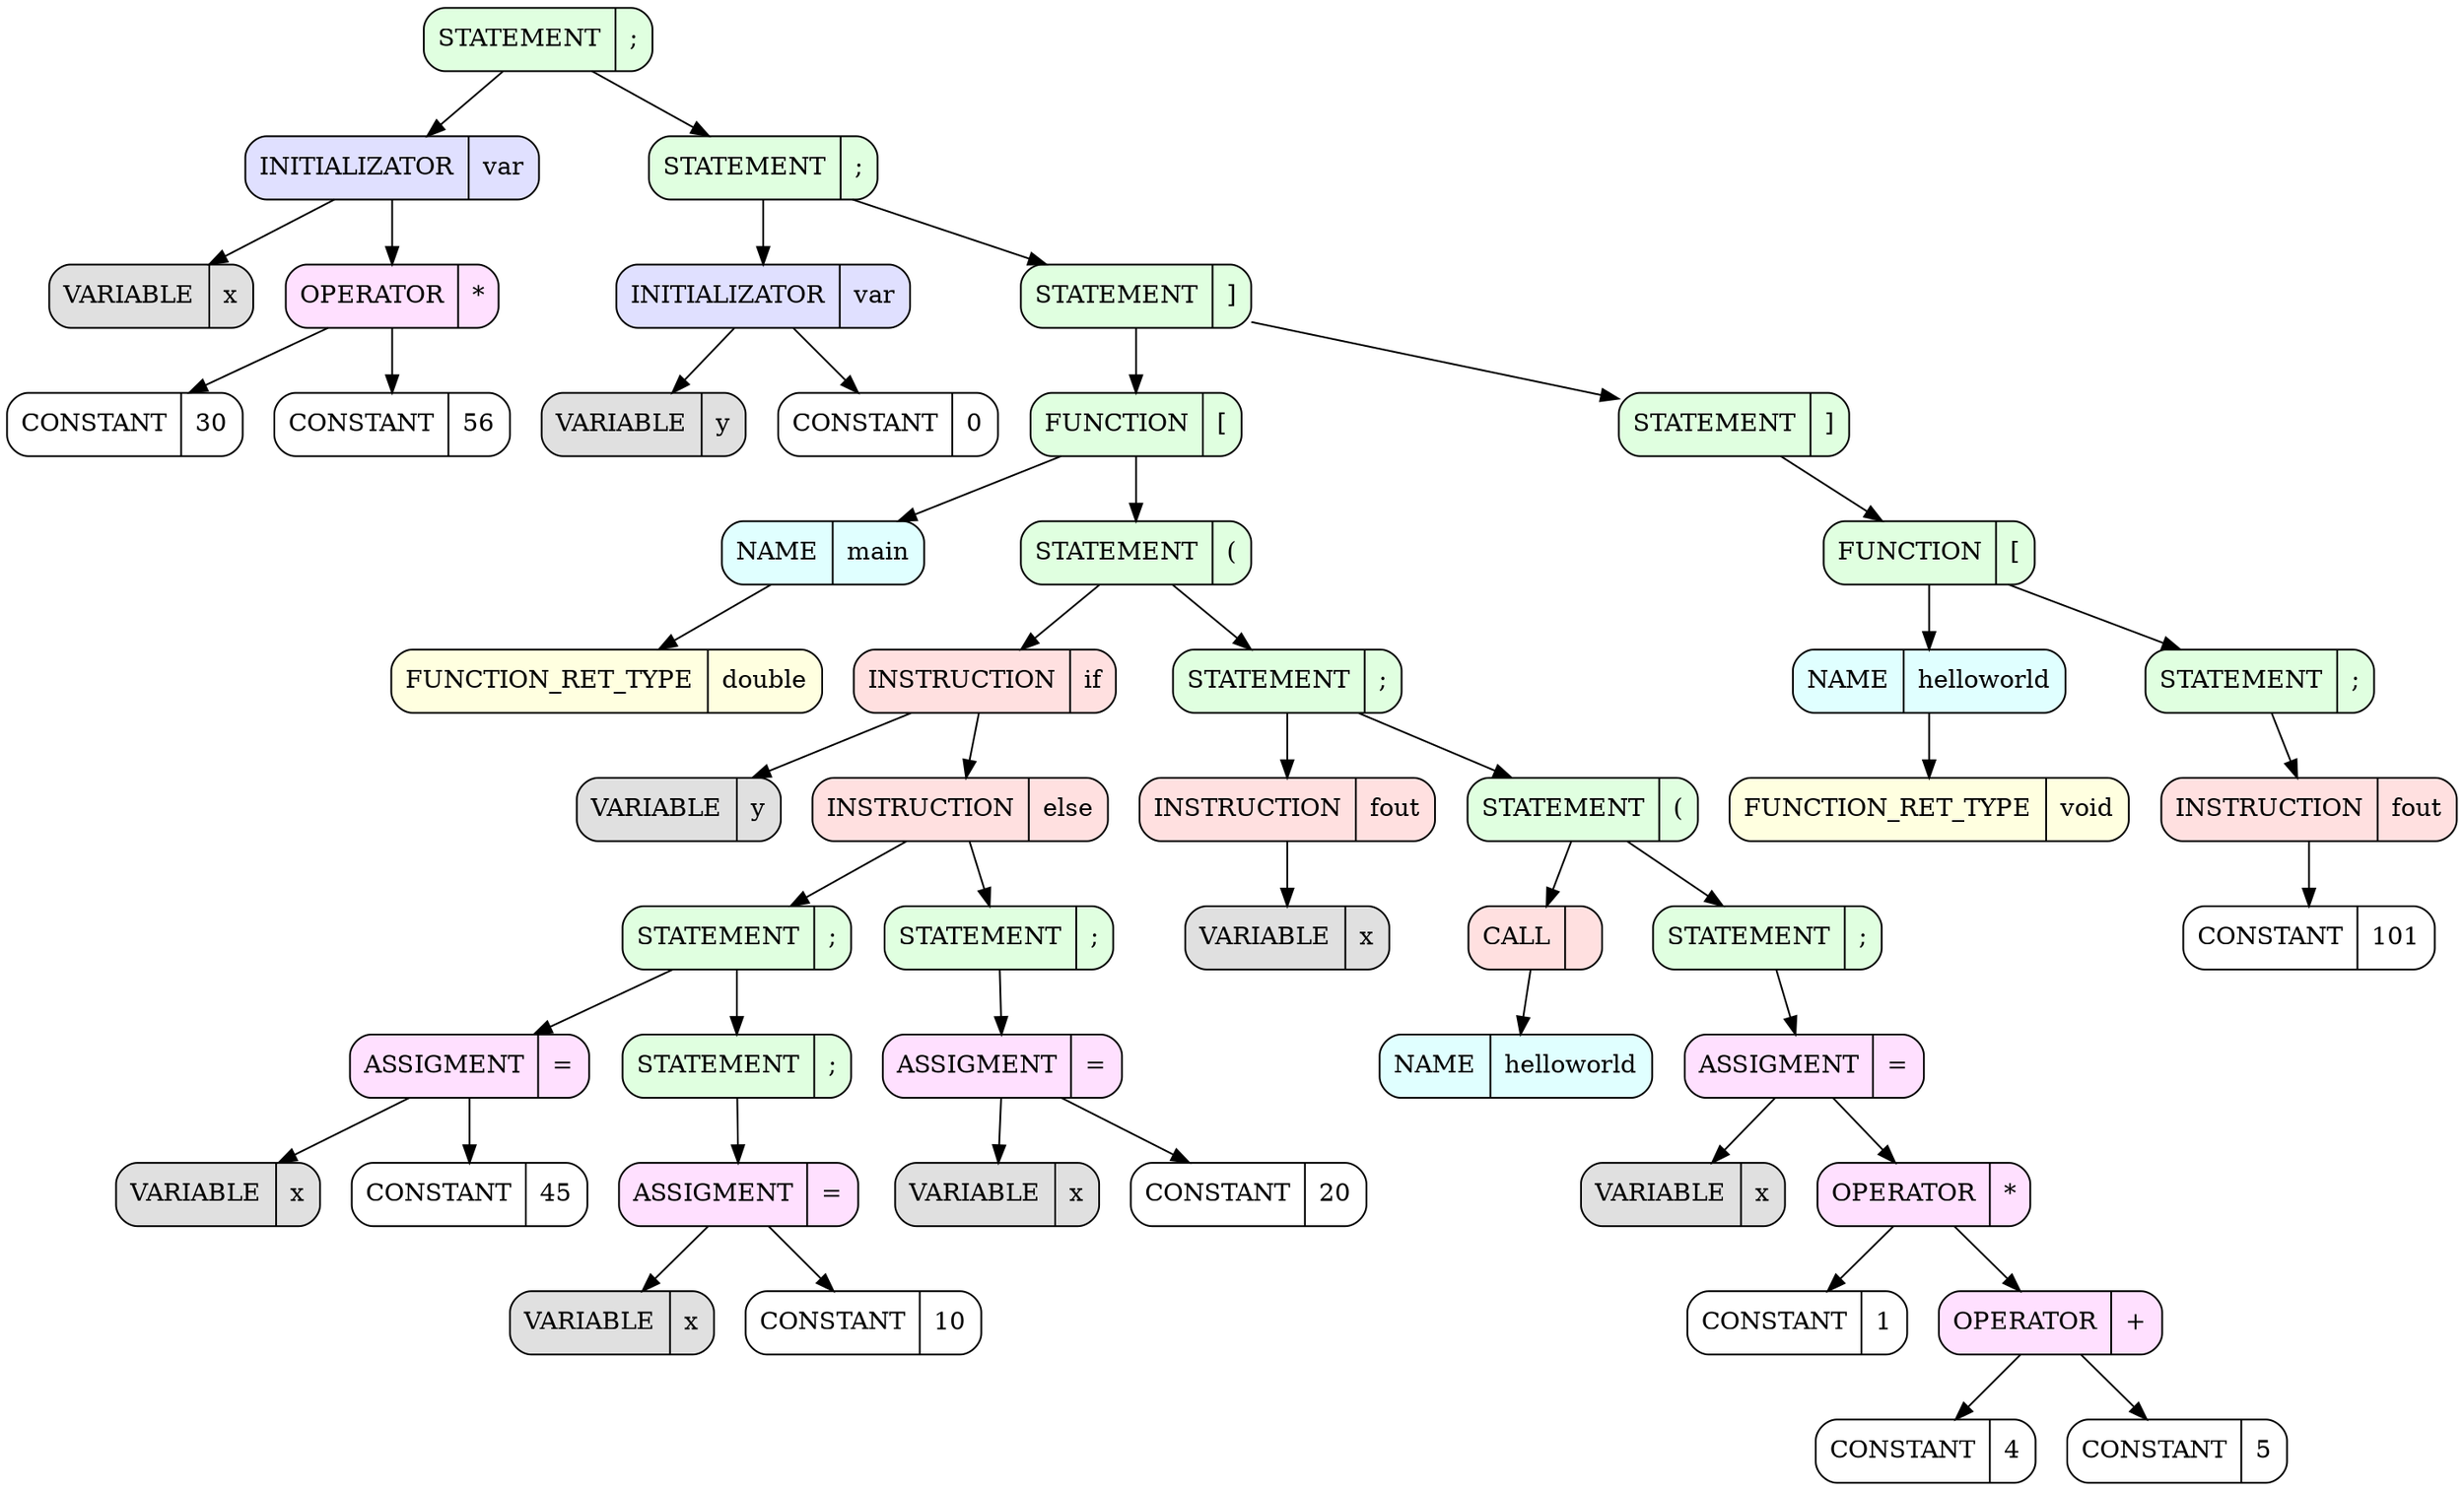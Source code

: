 ########################################################### SetDot
digraph 
{
rankdir = TB # RANKDIR
		node_0x559fc4075500 [style = filled, fillcolor = "#E0FFE0", shape = Mrecord label =  "STATEMENT | {;}"]
		node_0x559fc4075410 [style = filled, fillcolor = "#E0E0FF", shape = Mrecord label =  "INITIALIZATOR | {var}"]
		node_0x559fc4075500 -> node_0x559fc4075410 
		node_0x559fc4075410 [style = filled, fillcolor = "#E0E0FF", shape = Mrecord label =  "INITIALIZATOR | {var}"]
		node_0x559fc4075438 [style = filled, fillcolor = "#E0E0E0", shape = Mrecord label =  "VARIABLE | {x}"]
		node_0x559fc4075410 -> node_0x559fc4075438 
		node_0x559fc4075438 [style = filled, fillcolor = "#E0E0E0", shape = Mrecord label =  "VARIABLE | {x}"]
		node_0x559fc40754b0 [style = filled, fillcolor = "#FFE0FF", shape = Mrecord label =  "OPERATOR | {*}"]
		node_0x559fc4075410 -> node_0x559fc40754b0 
		node_0x559fc40754b0 [style = filled, fillcolor = "#FFE0FF", shape = Mrecord label =  "OPERATOR | {*}"]
		node_0x559fc4075488 [style = filled, fillcolor = "#FFFFFF", shape = Mrecord label =  "CONSTANT | {30}"]
		node_0x559fc40754b0 -> node_0x559fc4075488 
		node_0x559fc4075488 [style = filled, fillcolor = "#FFFFFF", shape = Mrecord label =  "CONSTANT | {30}"]
		node_0x559fc40754d8 [style = filled, fillcolor = "#FFFFFF", shape = Mrecord label =  "CONSTANT | {56}"]
		node_0x559fc40754b0 -> node_0x559fc40754d8 
		node_0x559fc40754d8 [style = filled, fillcolor = "#FFFFFF", shape = Mrecord label =  "CONSTANT | {56}"]
		node_0x559fc40755c8 [style = filled, fillcolor = "#E0FFE0", shape = Mrecord label =  "STATEMENT | {;}"]
		node_0x559fc4075500 -> node_0x559fc40755c8 
		node_0x559fc40755c8 [style = filled, fillcolor = "#E0FFE0", shape = Mrecord label =  "STATEMENT | {;}"]
		node_0x559fc4075528 [style = filled, fillcolor = "#E0E0FF", shape = Mrecord label =  "INITIALIZATOR | {var}"]
		node_0x559fc40755c8 -> node_0x559fc4075528 
		node_0x559fc4075528 [style = filled, fillcolor = "#E0E0FF", shape = Mrecord label =  "INITIALIZATOR | {var}"]
		node_0x559fc4075550 [style = filled, fillcolor = "#E0E0E0", shape = Mrecord label =  "VARIABLE | {y}"]
		node_0x559fc4075528 -> node_0x559fc4075550 
		node_0x559fc4075550 [style = filled, fillcolor = "#E0E0E0", shape = Mrecord label =  "VARIABLE | {y}"]
		node_0x559fc40755a0 [style = filled, fillcolor = "#FFFFFF", shape = Mrecord label =  "CONSTANT | {0}"]
		node_0x559fc4075528 -> node_0x559fc40755a0 
		node_0x559fc40755a0 [style = filled, fillcolor = "#FFFFFF", shape = Mrecord label =  "CONSTANT | {0}"]
		node_0x559fc4075cf8 [style = filled, fillcolor = "#E0FFE0", shape = Mrecord label =  "STATEMENT | {]}"]
		node_0x559fc40755c8 -> node_0x559fc4075cf8 
		node_0x559fc4075cf8 [style = filled, fillcolor = "#E0FFE0", shape = Mrecord label =  "STATEMENT | {]}"]
		node_0x559fc4075690 [style = filled, fillcolor = "#E0FFE0", shape = Mrecord label =  "FUNCTION | {[}"]
		node_0x559fc4075cf8 -> node_0x559fc4075690 
		node_0x559fc4075690 [style = filled, fillcolor = "#E0FFE0", shape = Mrecord label =  "FUNCTION | {[}"]
		node_0x559fc4075618 [style = filled, fillcolor = "#E0FFFF", shape = Mrecord label =  "NAME | {main}"]
		node_0x559fc4075690 -> node_0x559fc4075618 
		node_0x559fc4075618 [style = filled, fillcolor = "#E0FFFF", shape = Mrecord label =  "NAME | {main}"]
		node_0x559fc40755f0 [style = filled, fillcolor = "#FFFFE0", shape = Mrecord label =  "FUNCTION_RET_TYPE | {double}"]
		node_0x559fc4075618 -> node_0x559fc40755f0 
		node_0x559fc40755f0 [style = filled, fillcolor = "#FFFFE0", shape = Mrecord label =  "FUNCTION_RET_TYPE | {double}"]
		node_0x559fc40756e0 [style = filled, fillcolor = "#E0FFE0", shape = Mrecord label =  "STATEMENT | {(}"]
		node_0x559fc4075690 -> node_0x559fc40756e0 
		node_0x559fc40756e0 [style = filled, fillcolor = "#E0FFE0", shape = Mrecord label =  "STATEMENT | {(}"]
		node_0x559fc40756b8 [style = filled, fillcolor = "#FFE0E0", shape = Mrecord label =  "INSTRUCTION | {if}"]
		node_0x559fc40756e0 -> node_0x559fc40756b8 
		node_0x559fc40756b8 [style = filled, fillcolor = "#FFE0E0", shape = Mrecord label =  "INSTRUCTION | {if}"]
		node_0x559fc4075708 [style = filled, fillcolor = "#E0E0E0", shape = Mrecord label =  "VARIABLE | {y}"]
		node_0x559fc40756b8 -> node_0x559fc4075708 
		node_0x559fc4075708 [style = filled, fillcolor = "#E0E0E0", shape = Mrecord label =  "VARIABLE | {y}"]
		node_0x559fc40758e8 [style = filled, fillcolor = "#FFE0E0", shape = Mrecord label =  "INSTRUCTION | {else}"]
		node_0x559fc40756b8 -> node_0x559fc40758e8 
		node_0x559fc40758e8 [style = filled, fillcolor = "#FFE0E0", shape = Mrecord label =  "INSTRUCTION | {else}"]
		node_0x559fc40757f8 [style = filled, fillcolor = "#E0FFE0", shape = Mrecord label =  "STATEMENT | {;}"]
		node_0x559fc40758e8 -> node_0x559fc40757f8 
		node_0x559fc40757f8 [style = filled, fillcolor = "#E0FFE0", shape = Mrecord label =  "STATEMENT | {;}"]
		node_0x559fc40757a8 [style = filled, fillcolor = "#FFE0FF", shape = Mrecord label =  "ASSIGMENT | {=}"]
		node_0x559fc40757f8 -> node_0x559fc40757a8 
		node_0x559fc40757a8 [style = filled, fillcolor = "#FFE0FF", shape = Mrecord label =  "ASSIGMENT | {=}"]
		node_0x559fc4075780 [style = filled, fillcolor = "#E0E0E0", shape = Mrecord label =  "VARIABLE | {x}"]
		node_0x559fc40757a8 -> node_0x559fc4075780 
		node_0x559fc4075780 [style = filled, fillcolor = "#E0E0E0", shape = Mrecord label =  "VARIABLE | {x}"]
		node_0x559fc40757d0 [style = filled, fillcolor = "#FFFFFF", shape = Mrecord label =  "CONSTANT | {45}"]
		node_0x559fc40757a8 -> node_0x559fc40757d0 
		node_0x559fc40757d0 [style = filled, fillcolor = "#FFFFFF", shape = Mrecord label =  "CONSTANT | {45}"]
		node_0x559fc4075898 [style = filled, fillcolor = "#E0FFE0", shape = Mrecord label =  "STATEMENT | {;}"]
		node_0x559fc40757f8 -> node_0x559fc4075898 
		node_0x559fc4075898 [style = filled, fillcolor = "#E0FFE0", shape = Mrecord label =  "STATEMENT | {;}"]
		node_0x559fc4075848 [style = filled, fillcolor = "#FFE0FF", shape = Mrecord label =  "ASSIGMENT | {=}"]
		node_0x559fc4075898 -> node_0x559fc4075848 
		node_0x559fc4075848 [style = filled, fillcolor = "#FFE0FF", shape = Mrecord label =  "ASSIGMENT | {=}"]
		node_0x559fc4075820 [style = filled, fillcolor = "#E0E0E0", shape = Mrecord label =  "VARIABLE | {x}"]
		node_0x559fc4075848 -> node_0x559fc4075820 
		node_0x559fc4075820 [style = filled, fillcolor = "#E0E0E0", shape = Mrecord label =  "VARIABLE | {x}"]
		node_0x559fc4075870 [style = filled, fillcolor = "#FFFFFF", shape = Mrecord label =  "CONSTANT | {10}"]
		node_0x559fc4075848 -> node_0x559fc4075870 
		node_0x559fc4075870 [style = filled, fillcolor = "#FFFFFF", shape = Mrecord label =  "CONSTANT | {10}"]
		node_0x559fc4075988 [style = filled, fillcolor = "#E0FFE0", shape = Mrecord label =  "STATEMENT | {;}"]
		node_0x559fc40758e8 -> node_0x559fc4075988 
		node_0x559fc4075988 [style = filled, fillcolor = "#E0FFE0", shape = Mrecord label =  "STATEMENT | {;}"]
		node_0x559fc4075938 [style = filled, fillcolor = "#FFE0FF", shape = Mrecord label =  "ASSIGMENT | {=}"]
		node_0x559fc4075988 -> node_0x559fc4075938 
		node_0x559fc4075938 [style = filled, fillcolor = "#FFE0FF", shape = Mrecord label =  "ASSIGMENT | {=}"]
		node_0x559fc4075910 [style = filled, fillcolor = "#E0E0E0", shape = Mrecord label =  "VARIABLE | {x}"]
		node_0x559fc4075938 -> node_0x559fc4075910 
		node_0x559fc4075910 [style = filled, fillcolor = "#E0E0E0", shape = Mrecord label =  "VARIABLE | {x}"]
		node_0x559fc4075960 [style = filled, fillcolor = "#FFFFFF", shape = Mrecord label =  "CONSTANT | {20}"]
		node_0x559fc4075938 -> node_0x559fc4075960 
		node_0x559fc4075960 [style = filled, fillcolor = "#FFFFFF", shape = Mrecord label =  "CONSTANT | {20}"]
		node_0x559fc4075a28 [style = filled, fillcolor = "#E0FFE0", shape = Mrecord label =  "STATEMENT | {;}"]
		node_0x559fc40756e0 -> node_0x559fc4075a28 
		node_0x559fc4075a28 [style = filled, fillcolor = "#E0FFE0", shape = Mrecord label =  "STATEMENT | {;}"]
		node_0x559fc40759b0 [style = filled, fillcolor = "#FFE0E0", shape = Mrecord label =  "INSTRUCTION | {fout}"]
		node_0x559fc4075a28 -> node_0x559fc40759b0 
		node_0x559fc40759b0 [style = filled, fillcolor = "#FFE0E0", shape = Mrecord label =  "INSTRUCTION | {fout}"]
		node_0x559fc4075a00 [style = filled, fillcolor = "#E0E0E0", shape = Mrecord label =  "VARIABLE | {x}"]
		node_0x559fc40759b0 -> node_0x559fc4075a00 
		node_0x559fc4075a00 [style = filled, fillcolor = "#E0E0E0", shape = Mrecord label =  "VARIABLE | {x}"]
		node_0x559fc4075a78 [style = filled, fillcolor = "#E0FFE0", shape = Mrecord label =  "STATEMENT | {(}"]
		node_0x559fc4075a28 -> node_0x559fc4075a78 
		node_0x559fc4075a78 [style = filled, fillcolor = "#E0FFE0", shape = Mrecord label =  "STATEMENT | {(}"]
		node_0x559fc4074e50 [style = filled, fillcolor = "#FFE0E0", shape = Mrecord label =  "CALL | { }"]
		node_0x559fc4075a78 -> node_0x559fc4074e50 
		node_0x559fc4074e50 [style = filled, fillcolor = "#FFE0E0", shape = Mrecord label =  "CALL | { }"]
		node_0x559fc4075a50 [style = filled, fillcolor = "#E0FFFF", shape = Mrecord label =  "NAME | {helloworld}"]
		node_0x559fc4074e50 -> node_0x559fc4075a50 
		node_0x559fc4075a50 [style = filled, fillcolor = "#E0FFFF", shape = Mrecord label =  "NAME | {helloworld}"]
		node_0x559fc4075c58 [style = filled, fillcolor = "#E0FFE0", shape = Mrecord label =  "STATEMENT | {;}"]
		node_0x559fc4075a78 -> node_0x559fc4075c58 
		node_0x559fc4075c58 [style = filled, fillcolor = "#E0FFE0", shape = Mrecord label =  "STATEMENT | {;}"]
		node_0x559fc4075b18 [style = filled, fillcolor = "#FFE0FF", shape = Mrecord label =  "ASSIGMENT | {=}"]
		node_0x559fc4075c58 -> node_0x559fc4075b18 
		node_0x559fc4075b18 [style = filled, fillcolor = "#FFE0FF", shape = Mrecord label =  "ASSIGMENT | {=}"]
		node_0x559fc4075af0 [style = filled, fillcolor = "#E0E0E0", shape = Mrecord label =  "VARIABLE | {x}"]
		node_0x559fc4075b18 -> node_0x559fc4075af0 
		node_0x559fc4075af0 [style = filled, fillcolor = "#E0E0E0", shape = Mrecord label =  "VARIABLE | {x}"]
		node_0x559fc4075b68 [style = filled, fillcolor = "#FFE0FF", shape = Mrecord label =  "OPERATOR | {*}"]
		node_0x559fc4075b18 -> node_0x559fc4075b68 
		node_0x559fc4075b68 [style = filled, fillcolor = "#FFE0FF", shape = Mrecord label =  "OPERATOR | {*}"]
		node_0x559fc4075b40 [style = filled, fillcolor = "#FFFFFF", shape = Mrecord label =  "CONSTANT | {1}"]
		node_0x559fc4075b68 -> node_0x559fc4075b40 
		node_0x559fc4075b40 [style = filled, fillcolor = "#FFFFFF", shape = Mrecord label =  "CONSTANT | {1}"]
		node_0x559fc4075be0 [style = filled, fillcolor = "#FFE0FF", shape = Mrecord label =  "OPERATOR | {+}"]
		node_0x559fc4075b68 -> node_0x559fc4075be0 
		node_0x559fc4075be0 [style = filled, fillcolor = "#FFE0FF", shape = Mrecord label =  "OPERATOR | {+}"]
		node_0x559fc4075bb8 [style = filled, fillcolor = "#FFFFFF", shape = Mrecord label =  "CONSTANT | {4}"]
		node_0x559fc4075be0 -> node_0x559fc4075bb8 
		node_0x559fc4075bb8 [style = filled, fillcolor = "#FFFFFF", shape = Mrecord label =  "CONSTANT | {4}"]
		node_0x559fc4075c08 [style = filled, fillcolor = "#FFFFFF", shape = Mrecord label =  "CONSTANT | {5}"]
		node_0x559fc4075be0 -> node_0x559fc4075c08 
		node_0x559fc4075c08 [style = filled, fillcolor = "#FFFFFF", shape = Mrecord label =  "CONSTANT | {5}"]
		node_0x559fc4075ed8 [style = filled, fillcolor = "#E0FFE0", shape = Mrecord label =  "STATEMENT | {]}"]
		node_0x559fc4075cf8 -> node_0x559fc4075ed8 
		node_0x559fc4075ed8 [style = filled, fillcolor = "#E0FFE0", shape = Mrecord label =  "STATEMENT | {]}"]
		node_0x559fc4075dc0 [style = filled, fillcolor = "#E0FFE0", shape = Mrecord label =  "FUNCTION | {[}"]
		node_0x559fc4075ed8 -> node_0x559fc4075dc0 
		node_0x559fc4075dc0 [style = filled, fillcolor = "#E0FFE0", shape = Mrecord label =  "FUNCTION | {[}"]
		node_0x559fc4075d48 [style = filled, fillcolor = "#E0FFFF", shape = Mrecord label =  "NAME | {helloworld}"]
		node_0x559fc4075dc0 -> node_0x559fc4075d48 
		node_0x559fc4075d48 [style = filled, fillcolor = "#E0FFFF", shape = Mrecord label =  "NAME | {helloworld}"]
		node_0x559fc4075d20 [style = filled, fillcolor = "#FFFFE0", shape = Mrecord label =  "FUNCTION_RET_TYPE | {void}"]
		node_0x559fc4075d48 -> node_0x559fc4075d20 
		node_0x559fc4075d20 [style = filled, fillcolor = "#FFFFE0", shape = Mrecord label =  "FUNCTION_RET_TYPE | {void}"]
		node_0x559fc4075e60 [style = filled, fillcolor = "#E0FFE0", shape = Mrecord label =  "STATEMENT | {;}"]
		node_0x559fc4075dc0 -> node_0x559fc4075e60 
		node_0x559fc4075e60 [style = filled, fillcolor = "#E0FFE0", shape = Mrecord label =  "STATEMENT | {;}"]
		node_0x559fc4075de8 [style = filled, fillcolor = "#FFE0E0", shape = Mrecord label =  "INSTRUCTION | {fout}"]
		node_0x559fc4075e60 -> node_0x559fc4075de8 
		node_0x559fc4075de8 [style = filled, fillcolor = "#FFE0E0", shape = Mrecord label =  "INSTRUCTION | {fout}"]
		node_0x559fc4075e38 [style = filled, fillcolor = "#FFFFFF", shape = Mrecord label =  "CONSTANT | {101}"]
		node_0x559fc4075de8 -> node_0x559fc4075e38 
		node_0x559fc4075e38 [style = filled, fillcolor = "#FFFFFF", shape = Mrecord label =  "CONSTANT | {101}"]
########################################################### SetEndDot

}
